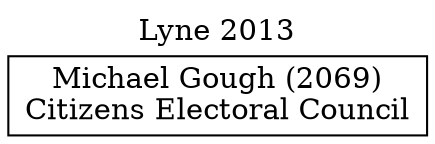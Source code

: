 // House preference flow
digraph "Michael Gough (2069)_Lyne_2013" {
	graph [label="Lyne 2013" labelloc=t mclimit=10]
	node [shape=box]
	"Michael Gough (2069)" [label="Michael Gough (2069)
Citizens Electoral Council"]
}
